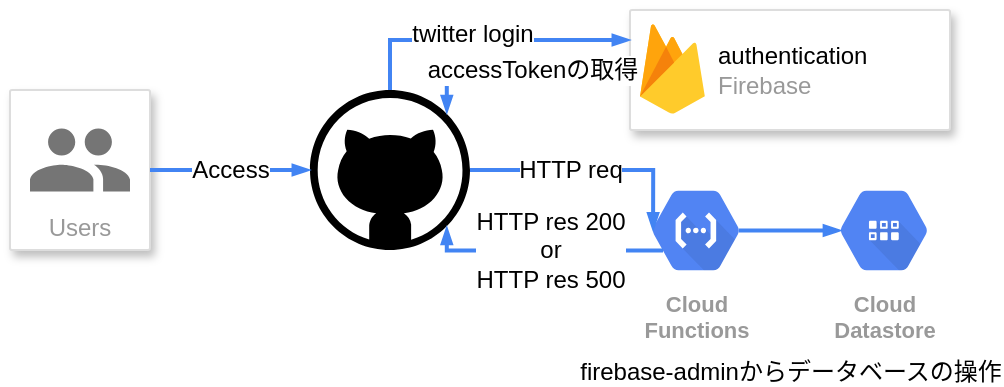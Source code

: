 <mxfile version="12.4.8" type="device"><diagram id="mnvhtUvzfxZH-ErWPvvO" name="Page-1"><mxGraphModel dx="786" dy="465" grid="1" gridSize="10" guides="1" tooltips="1" connect="1" arrows="1" fold="1" page="1" pageScale="1" pageWidth="827" pageHeight="1169" background="none" math="0" shadow="0"><root><mxCell id="0"/><mxCell id="1" parent="0"/><mxCell id="CMWwQ9pzpbcAiLJk4R6u-6" value="Users" style="strokeColor=#dddddd;shadow=1;strokeWidth=1;rounded=1;absoluteArcSize=1;arcSize=2;labelPosition=center;verticalLabelPosition=middle;align=center;verticalAlign=bottom;spacingLeft=0;fontColor=#999999;fontSize=12;whiteSpace=wrap;spacingBottom=2;" parent="1" vertex="1"><mxGeometry x="170" y="520" width="70" height="80" as="geometry"/></mxCell><mxCell id="CMWwQ9pzpbcAiLJk4R6u-7" value="" style="dashed=0;connectable=0;html=1;fillColor=#757575;strokeColor=none;shape=mxgraph.gcp2.users;part=1;" parent="CMWwQ9pzpbcAiLJk4R6u-6" vertex="1"><mxGeometry x="0.5" width="50" height="31.5" relative="1" as="geometry"><mxPoint x="-25" y="19.25" as="offset"/></mxGeometry></mxCell><mxCell id="lxNXSfScbHA7bqSAo2CO-5" value="Github Pages" style="verticalLabelPosition=bottom;html=1;verticalAlign=top;align=center;strokeColor=none;fillColor=#000000;shape=mxgraph.azure.github_code;pointerEvents=1;fontColor=#FFFFFF;" parent="1" vertex="1"><mxGeometry x="320" y="520" width="80" height="80" as="geometry"/></mxCell><mxCell id="CMWwQ9pzpbcAiLJk4R6u-19" value="Cloud&#10;Datastore" style="html=1;fillColor=#5184F3;strokeColor=none;verticalAlign=top;labelPosition=center;verticalLabelPosition=bottom;align=center;spacingTop=-6;fontSize=11;fontStyle=1;fontColor=#999999;shape=mxgraph.gcp2.hexIcon;prIcon=cloud_datastore" parent="1" vertex="1"><mxGeometry x="574" y="561" width="66" height="58.5" as="geometry"/></mxCell><mxCell id="lxNXSfScbHA7bqSAo2CO-11" value="" style="strokeColor=#dddddd;shadow=1;strokeWidth=1;rounded=1;absoluteArcSize=1;arcSize=2;fillColor=#FFFFFF;fontColor=#FFFFFF;" parent="1" vertex="1"><mxGeometry x="480" y="480" width="160" height="60" as="geometry"/></mxCell><mxCell id="lxNXSfScbHA7bqSAo2CO-12" value="&lt;font color=&quot;#000000&quot;&gt;authentication&lt;/font&gt;&lt;br&gt;Firebase" style="dashed=0;connectable=0;html=1;fillColor=#5184F3;strokeColor=none;shape=mxgraph.gcp2.firebase;part=1;labelPosition=right;verticalLabelPosition=middle;align=left;verticalAlign=middle;spacingLeft=5;fontColor=#999999;fontSize=12;" parent="lxNXSfScbHA7bqSAo2CO-11" vertex="1"><mxGeometry width="32.4" height="45" relative="1" as="geometry"><mxPoint x="5" y="7" as="offset"/></mxGeometry></mxCell><mxCell id="lxNXSfScbHA7bqSAo2CO-13" value="" style="edgeStyle=orthogonalEdgeStyle;fontSize=12;html=1;endArrow=blockThin;endFill=1;rounded=0;strokeWidth=2;endSize=4;startSize=4;dashed=0;strokeColor=#4284F3;labelBackgroundColor=#000000;entryX=0;entryY=0.25;entryDx=0;entryDy=0;exitX=0.5;exitY=0;exitDx=0;exitDy=0;exitPerimeter=0;" parent="1" source="lxNXSfScbHA7bqSAo2CO-5" target="lxNXSfScbHA7bqSAo2CO-11" edge="1"><mxGeometry width="100" relative="1" as="geometry"><mxPoint x="340" y="480" as="sourcePoint"/><mxPoint x="440" y="480" as="targetPoint"/></mxGeometry></mxCell><mxCell id="lxNXSfScbHA7bqSAo2CO-15" value="&lt;font color=&quot;#000000&quot;&gt;twitter login&lt;/font&gt;" style="text;html=1;align=center;verticalAlign=middle;resizable=0;points=[];labelBackgroundColor=#ffffff;fontColor=#FFFFFF;" parent="lxNXSfScbHA7bqSAo2CO-13" vertex="1" connectable="0"><mxGeometry x="-0.09" y="3" relative="1" as="geometry"><mxPoint as="offset"/></mxGeometry></mxCell><mxCell id="lxNXSfScbHA7bqSAo2CO-14" value="" style="edgeStyle=orthogonalEdgeStyle;fontSize=12;html=1;endArrow=blockThin;endFill=1;rounded=0;strokeWidth=2;endSize=4;startSize=4;dashed=0;strokeColor=#4284F3;labelBackgroundColor=#000000;entryX=0.855;entryY=0.145;entryDx=0;entryDy=0;entryPerimeter=0;exitX=0;exitY=0.5;exitDx=0;exitDy=0;" parent="1" source="lxNXSfScbHA7bqSAo2CO-11" target="lxNXSfScbHA7bqSAo2CO-5" edge="1"><mxGeometry width="100" relative="1" as="geometry"><mxPoint x="450" y="600" as="sourcePoint"/><mxPoint x="430" y="460" as="targetPoint"/><Array as="points"><mxPoint x="388" y="510"/></Array></mxGeometry></mxCell><mxCell id="lxNXSfScbHA7bqSAo2CO-16" value="&lt;font color=&quot;#000000&quot;&gt;accessTokenの取得&lt;/font&gt;" style="text;html=1;align=center;verticalAlign=middle;resizable=0;points=[];labelBackgroundColor=#ffffff;fontColor=#FFFFFF;" parent="lxNXSfScbHA7bqSAo2CO-14" vertex="1" connectable="0"><mxGeometry x="0.158" y="-1" relative="1" as="geometry"><mxPoint x="16" y="1" as="offset"/></mxGeometry></mxCell><mxCell id="lxNXSfScbHA7bqSAo2CO-17" value="" style="edgeStyle=orthogonalEdgeStyle;fontSize=12;html=1;endArrow=blockThin;endFill=1;rounded=0;strokeWidth=2;endSize=4;startSize=4;dashed=0;strokeColor=#4284F3;labelBackgroundColor=#000000;entryX=0;entryY=0.5;entryDx=0;entryDy=0;entryPerimeter=0;exitX=1;exitY=0.5;exitDx=0;exitDy=0;" parent="1" source="CMWwQ9pzpbcAiLJk4R6u-6" target="lxNXSfScbHA7bqSAo2CO-5" edge="1"><mxGeometry width="100" relative="1" as="geometry"><mxPoint x="180" y="570" as="sourcePoint"/><mxPoint x="280" y="570" as="targetPoint"/></mxGeometry></mxCell><mxCell id="lxNXSfScbHA7bqSAo2CO-18" value="&lt;font color=&quot;#000000&quot;&gt;Access&lt;/font&gt;" style="text;html=1;align=center;verticalAlign=middle;resizable=0;points=[];labelBackgroundColor=#ffffff;fontColor=#FFFFFF;" parent="lxNXSfScbHA7bqSAo2CO-17" vertex="1" connectable="0"><mxGeometry x="-0.275" y="2" relative="1" as="geometry"><mxPoint x="11" y="2" as="offset"/></mxGeometry></mxCell><mxCell id="d_sl3FZDrUhcAd7Isxbq-1" value="Cloud&#10;Functions" style="html=1;fillColor=#5184F3;strokeColor=none;verticalAlign=top;labelPosition=center;verticalLabelPosition=bottom;align=center;spacingTop=-6;fontSize=11;fontStyle=1;fontColor=#999999;shape=mxgraph.gcp2.hexIcon;prIcon=cloud_functions" parent="1" vertex="1"><mxGeometry x="480" y="561" width="66" height="58.5" as="geometry"/></mxCell><mxCell id="d_sl3FZDrUhcAd7Isxbq-4" value="" style="edgeStyle=orthogonalEdgeStyle;fontSize=12;html=1;endArrow=blockThin;endFill=1;rounded=0;strokeWidth=2;endSize=4;startSize=4;dashed=0;strokeColor=#4284F3;entryX=0.175;entryY=0.5;entryDx=0;entryDy=0;entryPerimeter=0;exitX=1;exitY=0.5;exitDx=0;exitDy=0;exitPerimeter=0;" parent="1" source="lxNXSfScbHA7bqSAo2CO-5" target="d_sl3FZDrUhcAd7Isxbq-1" edge="1"><mxGeometry width="100" relative="1" as="geometry"><mxPoint x="170" y="670" as="sourcePoint"/><mxPoint x="270" y="670" as="targetPoint"/><Array as="points"><mxPoint x="492" y="560"/></Array></mxGeometry></mxCell><mxCell id="d_sl3FZDrUhcAd7Isxbq-7" value="HTTP req" style="text;html=1;align=center;verticalAlign=middle;resizable=0;points=[];labelBackgroundColor=#ffffff;" parent="d_sl3FZDrUhcAd7Isxbq-4" vertex="1" connectable="0"><mxGeometry x="-0.049" y="-1" relative="1" as="geometry"><mxPoint x="-8" y="-1" as="offset"/></mxGeometry></mxCell><mxCell id="d_sl3FZDrUhcAd7Isxbq-5" value="" style="edgeStyle=orthogonalEdgeStyle;fontSize=12;html=1;endArrow=blockThin;endFill=1;rounded=0;strokeWidth=2;endSize=4;startSize=4;dashed=0;strokeColor=#4284F3;exitX=0.825;exitY=0.5;exitDx=0;exitDy=0;exitPerimeter=0;entryX=0.175;entryY=0.5;entryDx=0;entryDy=0;entryPerimeter=0;" parent="1" source="d_sl3FZDrUhcAd7Isxbq-1" target="CMWwQ9pzpbcAiLJk4R6u-19" edge="1"><mxGeometry width="100" relative="1" as="geometry"><mxPoint x="170" y="670" as="sourcePoint"/><mxPoint x="270" y="670" as="targetPoint"/></mxGeometry></mxCell><mxCell id="d_sl3FZDrUhcAd7Isxbq-10" value="firebase-adminからデータベースの操作" style="text;html=1;align=center;verticalAlign=middle;resizable=0;points=[];labelBackgroundColor=#ffffff;" parent="d_sl3FZDrUhcAd7Isxbq-5" vertex="1" connectable="0"><mxGeometry x="-0.308" y="1" relative="1" as="geometry"><mxPoint x="8" y="71" as="offset"/></mxGeometry></mxCell><mxCell id="d_sl3FZDrUhcAd7Isxbq-8" value="" style="edgeStyle=orthogonalEdgeStyle;fontSize=12;html=1;endArrow=blockThin;endFill=1;rounded=0;strokeWidth=2;endSize=4;startSize=4;dashed=0;strokeColor=#4284F3;entryX=0.855;entryY=0.855;entryDx=0;entryDy=0;entryPerimeter=0;exitX=0.25;exitY=0.67;exitDx=0;exitDy=0;exitPerimeter=0;" parent="1" source="d_sl3FZDrUhcAd7Isxbq-1" target="lxNXSfScbHA7bqSAo2CO-5" edge="1"><mxGeometry width="100" relative="1" as="geometry"><mxPoint x="490" y="600" as="sourcePoint"/><mxPoint x="370" y="640" as="targetPoint"/><Array as="points"><mxPoint x="388" y="600"/></Array></mxGeometry></mxCell><mxCell id="d_sl3FZDrUhcAd7Isxbq-9" value="HTTP res 200&lt;br&gt;or&lt;br&gt;HTTP res 500" style="text;html=1;align=center;verticalAlign=middle;resizable=0;points=[];labelBackgroundColor=#ffffff;" parent="d_sl3FZDrUhcAd7Isxbq-8" vertex="1" connectable="0"><mxGeometry x="0.289" y="-1" relative="1" as="geometry"><mxPoint x="21" y="1" as="offset"/></mxGeometry></mxCell></root></mxGraphModel></diagram></mxfile>